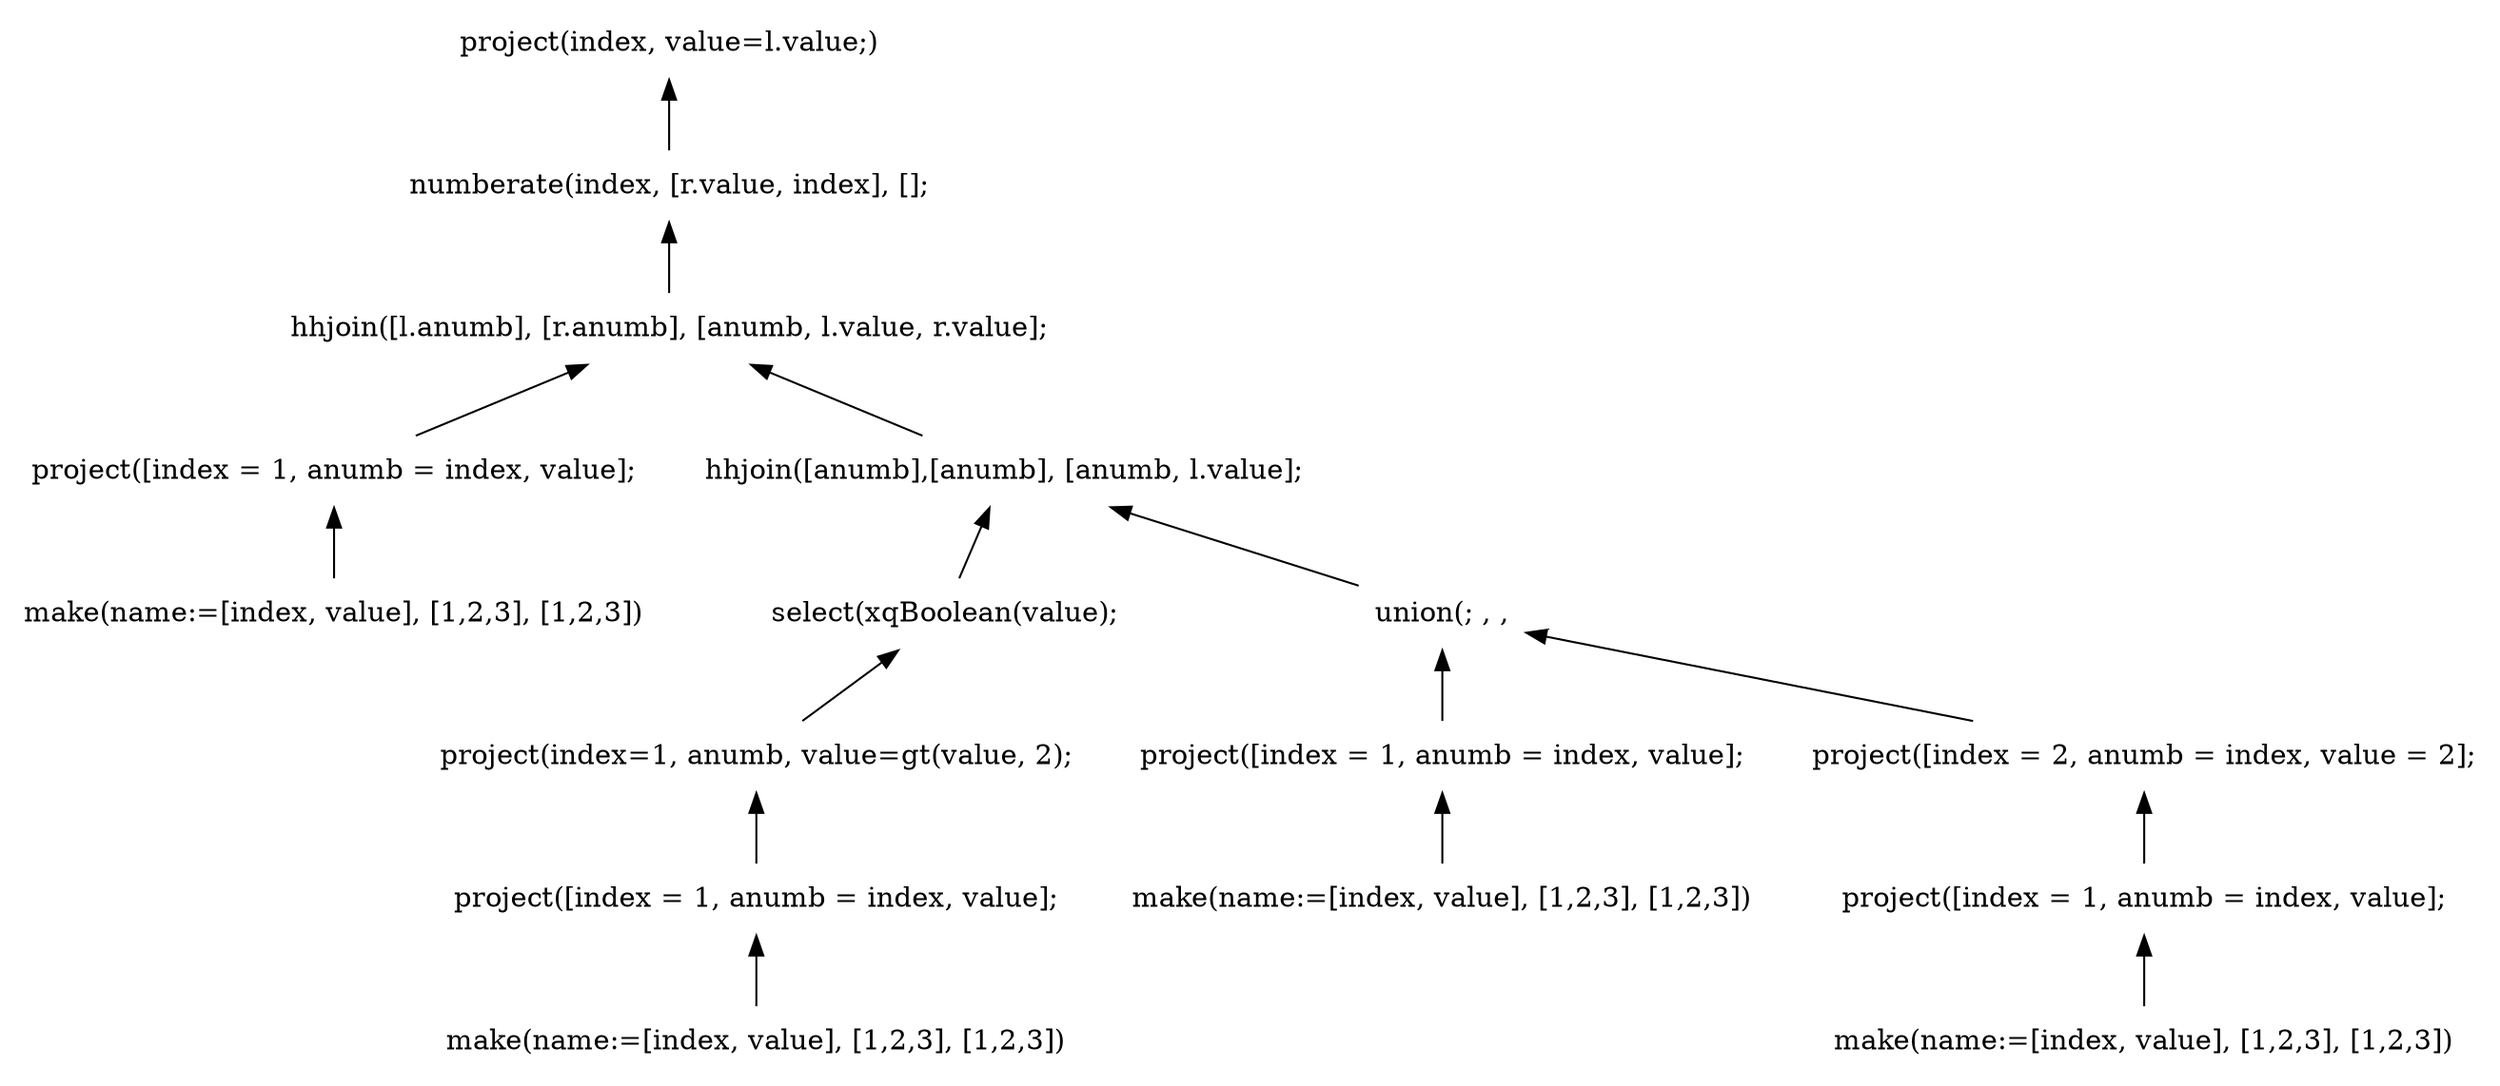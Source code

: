 digraph AST {
edge [color=black, dir=both, weight=1, fontcolor=black, fontname=Helvetica, arrowhead=none,arrowtail=normal]
node [shape=plaintext]

// DAGifying nodes
project1231->make1231;
project1232->make1232;
project1233->make1233;
project12311->make12311;
make1231 [label="make(name:=[index, value], [1,2,3], [1,2,3])"];
make1232 [label="make(name:=[index, value], [1,2,3], [1,2,3])"];
make1233 [label="make(name:=[index, value], [1,2,3], [1,2,3])"];
make12311 [label="make(name:=[index, value], [1,2,3], [1,2,3])"];
//make2 [label="make(name:=[index, value],[1],[2])"];
//make22 [label="make(name:=[index, value],[1],[2])"];
project1231 [label="project([index = 1, anumb = index, value];"];
project1232 [label="project([index = 1, anumb = index, value];"];
project1233 [label="project([index = 1, anumb = index, value];"];
project12311 [label="project([index = 1, anumb = index, value];"];
project2 [label="project([index = 2, anumb = index, value = 2];"];

// Ordinary nodes
project1 [label="project(index, value=l.value;)"];
numberate1 [label="numberate(index, [r.value, index], [];"];
hhjoin1 [label="hhjoin([l.anumb], [r.anumb], [anumb, l.value, r.value];"];
hhjoin2 [label="hhjoin([anumb],[anumb], [anumb, l.value];"];

select1 [label="select(xqBoolean(value);"];
project5 [label="project(index=1, anumb, value=gt(value, 2);"];
//hhjoin4 [label=" hhjoin([], [], [l.value, r.value, anumb];"];

union1 [label="union(; , ,"]
//numberate2 [label="numberate(index,[sprIdx,index],[];"]

project1->numberate1;
  numberate1->hhjoin1;
    hhjoin1->hhjoin2;
      //hhjoin2->numberate2;
        //numberate2->union1;
        hhjoin2->union1;
           union1->project1231;
           union1->project2;
             project2->project12311;
      hhjoin2->select1;
        select1->project5;
          project5->project1232
              //project5->hhjoin4;
              //  hhjoin4->project1232;
              //  hhjoin4->make22;
    hhjoin1->project1233;
}